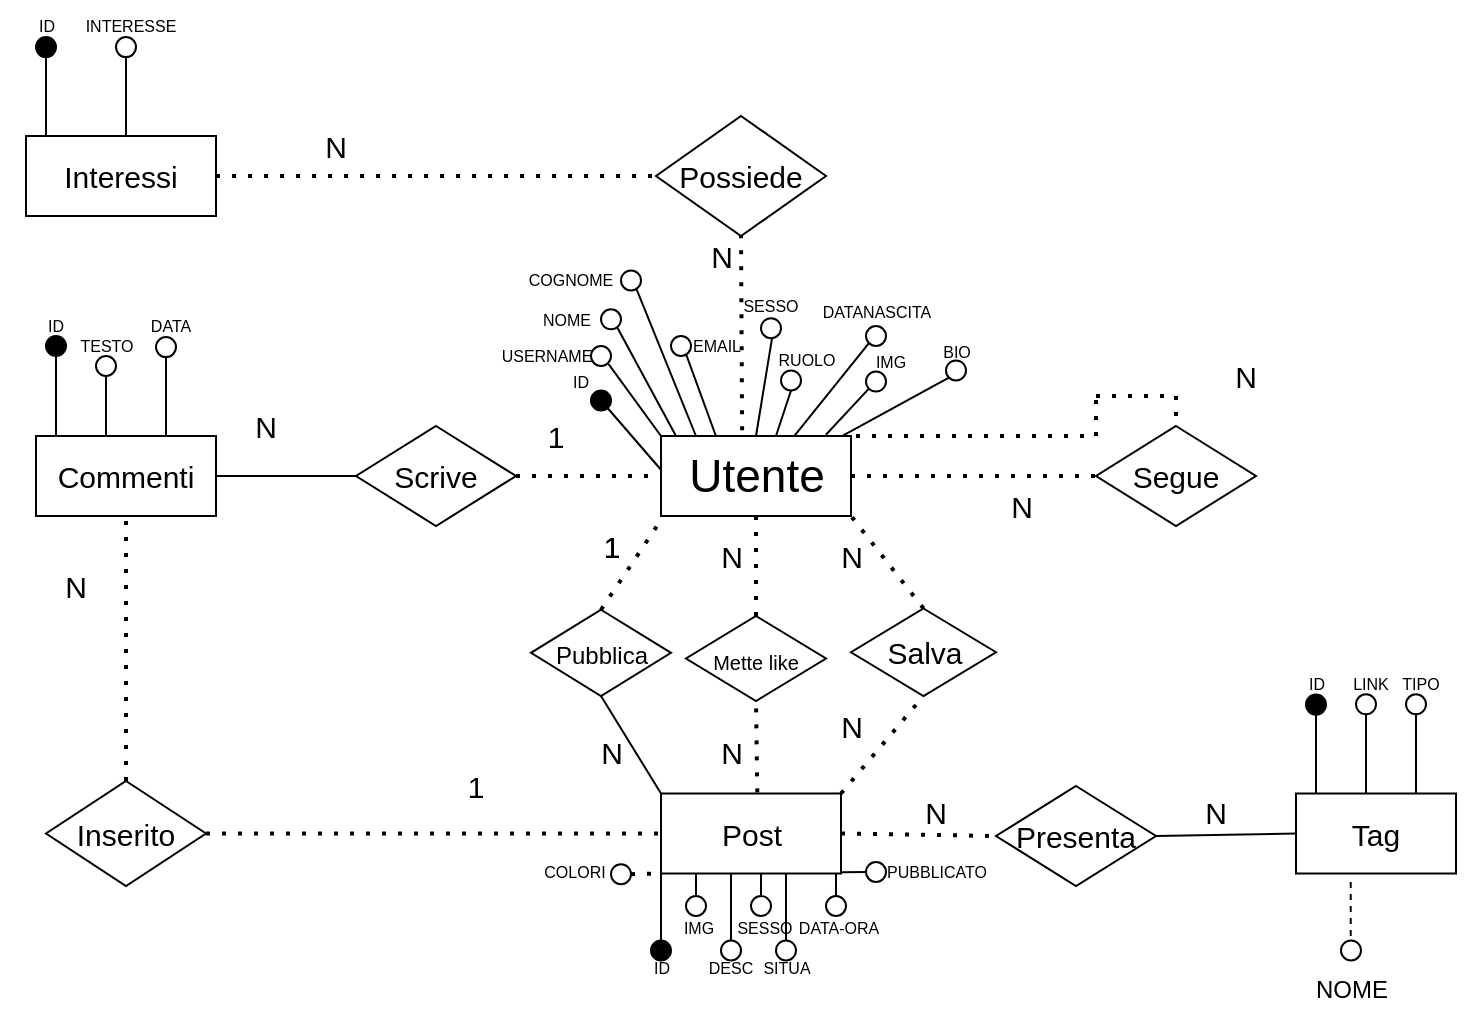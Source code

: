 <mxfile version="18.1.1" type="github">
  <diagram id="R2lEEEUBdFMjLlhIrx00" name="Page-1">
    <mxGraphModel dx="1185" dy="662" grid="1" gridSize="10" guides="1" tooltips="1" connect="1" arrows="1" fold="1" page="1" pageScale="1" pageWidth="850" pageHeight="1100" math="0" shadow="0" extFonts="Permanent Marker^https://fonts.googleapis.com/css?family=Permanent+Marker">
      <root>
        <mxCell id="0" />
        <mxCell id="1" parent="0" />
        <mxCell id="-ZdQK04RKXneTx7uQEHR-1" value="&lt;font style=&quot;font-size: 23px&quot;&gt;Utente&lt;/font&gt;" style="rounded=0;whiteSpace=wrap;html=1;" parent="1" vertex="1">
          <mxGeometry x="392.5" y="310" width="95" height="40" as="geometry" />
        </mxCell>
        <mxCell id="-ZdQK04RKXneTx7uQEHR-3" value="Post" style="rounded=0;whiteSpace=wrap;html=1;fontSize=15;" parent="1" vertex="1">
          <mxGeometry x="392.5" y="488.75" width="90" height="40" as="geometry" />
        </mxCell>
        <mxCell id="-ZdQK04RKXneTx7uQEHR-4" value="Tag" style="rounded=0;whiteSpace=wrap;html=1;fontSize=15;" parent="1" vertex="1">
          <mxGeometry x="710" y="488.75" width="80" height="40" as="geometry" />
        </mxCell>
        <mxCell id="-ZdQK04RKXneTx7uQEHR-5" value="Presenta" style="rhombus;whiteSpace=wrap;html=1;fontSize=15;" parent="1" vertex="1">
          <mxGeometry x="560" y="485" width="80" height="50" as="geometry" />
        </mxCell>
        <mxCell id="-ZdQK04RKXneTx7uQEHR-6" value="Segue" style="rhombus;whiteSpace=wrap;html=1;fontSize=15;" parent="1" vertex="1">
          <mxGeometry x="610" y="305" width="80" height="50" as="geometry" />
        </mxCell>
        <mxCell id="-ZdQK04RKXneTx7uQEHR-8" value="Inserito" style="rhombus;whiteSpace=wrap;html=1;fontSize=15;" parent="1" vertex="1">
          <mxGeometry x="85" y="482.5" width="80" height="52.5" as="geometry" />
        </mxCell>
        <mxCell id="-ZdQK04RKXneTx7uQEHR-9" value="Commenti" style="rounded=0;whiteSpace=wrap;html=1;fontSize=15;" parent="1" vertex="1">
          <mxGeometry x="80" y="310" width="90" height="40" as="geometry" />
        </mxCell>
        <mxCell id="-ZdQK04RKXneTx7uQEHR-10" value="Scrive" style="rhombus;whiteSpace=wrap;html=1;fontSize=15;" parent="1" vertex="1">
          <mxGeometry x="240" y="305" width="80" height="50" as="geometry" />
        </mxCell>
        <mxCell id="-ZdQK04RKXneTx7uQEHR-11" value="Interessi" style="rounded=0;whiteSpace=wrap;html=1;fontSize=15;" parent="1" vertex="1">
          <mxGeometry x="75" y="160" width="95" height="40" as="geometry" />
        </mxCell>
        <mxCell id="-ZdQK04RKXneTx7uQEHR-12" value="Possiede" style="rhombus;whiteSpace=wrap;html=1;fontSize=15;" parent="1" vertex="1">
          <mxGeometry x="390" y="150" width="85" height="60" as="geometry" />
        </mxCell>
        <mxCell id="-ZdQK04RKXneTx7uQEHR-14" value="" style="endArrow=none;dashed=1;html=1;dashPattern=1 3;strokeWidth=2;rounded=0;fontSize=15;entryX=0.5;entryY=1;entryDx=0;entryDy=0;exitX=0.427;exitY=-0.071;exitDx=0;exitDy=0;exitPerimeter=0;" parent="1" source="-ZdQK04RKXneTx7uQEHR-1" target="-ZdQK04RKXneTx7uQEHR-12" edge="1">
          <mxGeometry width="50" height="50" relative="1" as="geometry">
            <mxPoint x="410" y="280" as="sourcePoint" />
            <mxPoint x="460" y="230" as="targetPoint" />
          </mxGeometry>
        </mxCell>
        <mxCell id="-ZdQK04RKXneTx7uQEHR-15" value="" style="endArrow=none;dashed=1;html=1;dashPattern=1 3;strokeWidth=2;rounded=0;fontSize=15;entryX=0;entryY=0.5;entryDx=0;entryDy=0;exitX=1;exitY=0.5;exitDx=0;exitDy=0;" parent="1" source="-ZdQK04RKXneTx7uQEHR-11" target="-ZdQK04RKXneTx7uQEHR-12" edge="1">
          <mxGeometry width="50" height="50" relative="1" as="geometry">
            <mxPoint x="190" y="210" as="sourcePoint" />
            <mxPoint x="240" y="160" as="targetPoint" />
          </mxGeometry>
        </mxCell>
        <mxCell id="-ZdQK04RKXneTx7uQEHR-16" value="" style="endArrow=none;dashed=1;html=1;dashPattern=1 3;strokeWidth=2;rounded=0;fontSize=15;exitX=1;exitY=0.5;exitDx=0;exitDy=0;entryX=0;entryY=0.5;entryDx=0;entryDy=0;" parent="1" source="-ZdQK04RKXneTx7uQEHR-10" target="-ZdQK04RKXneTx7uQEHR-1" edge="1">
          <mxGeometry width="50" height="50" relative="1" as="geometry">
            <mxPoint x="340" y="360" as="sourcePoint" />
            <mxPoint x="390" y="310" as="targetPoint" />
          </mxGeometry>
        </mxCell>
        <mxCell id="-ZdQK04RKXneTx7uQEHR-17" value="" style="endArrow=none;dashed=1;html=1;dashPattern=1 3;strokeWidth=2;rounded=0;fontSize=15;entryX=0.5;entryY=1;entryDx=0;entryDy=0;exitX=0.5;exitY=0;exitDx=0;exitDy=0;" parent="1" source="-ZdQK04RKXneTx7uQEHR-8" target="-ZdQK04RKXneTx7uQEHR-9" edge="1">
          <mxGeometry width="50" height="50" relative="1" as="geometry">
            <mxPoint x="110" y="390" as="sourcePoint" />
            <mxPoint x="160" y="340" as="targetPoint" />
          </mxGeometry>
        </mxCell>
        <mxCell id="-ZdQK04RKXneTx7uQEHR-18" value="" style="endArrow=none;dashed=1;html=1;dashPattern=1 3;strokeWidth=2;rounded=0;fontSize=15;exitX=1;exitY=0.5;exitDx=0;exitDy=0;entryX=0;entryY=0.5;entryDx=0;entryDy=0;" parent="1" source="-ZdQK04RKXneTx7uQEHR-8" target="-ZdQK04RKXneTx7uQEHR-3" edge="1">
          <mxGeometry width="50" height="50" relative="1" as="geometry">
            <mxPoint x="190" y="540" as="sourcePoint" />
            <mxPoint x="240" y="490" as="targetPoint" />
          </mxGeometry>
        </mxCell>
        <mxCell id="-ZdQK04RKXneTx7uQEHR-19" value="" style="endArrow=none;dashed=1;html=1;dashPattern=1 3;strokeWidth=2;rounded=0;fontSize=15;exitX=1;exitY=0.5;exitDx=0;exitDy=0;entryX=0;entryY=0.5;entryDx=0;entryDy=0;" parent="1" source="-ZdQK04RKXneTx7uQEHR-3" target="-ZdQK04RKXneTx7uQEHR-5" edge="1">
          <mxGeometry width="50" height="50" relative="1" as="geometry">
            <mxPoint x="490" y="540" as="sourcePoint" />
            <mxPoint x="540" y="490" as="targetPoint" />
          </mxGeometry>
        </mxCell>
        <mxCell id="-ZdQK04RKXneTx7uQEHR-20" value="" style="endArrow=none;dashed=1;html=1;dashPattern=1 3;strokeWidth=2;rounded=0;fontSize=15;exitX=1;exitY=0.5;exitDx=0;exitDy=0;entryX=0;entryY=0.5;entryDx=0;entryDy=0;" parent="1" source="-ZdQK04RKXneTx7uQEHR-1" target="-ZdQK04RKXneTx7uQEHR-6" edge="1">
          <mxGeometry width="50" height="50" relative="1" as="geometry">
            <mxPoint x="480" y="370" as="sourcePoint" />
            <mxPoint x="530" y="320" as="targetPoint" />
          </mxGeometry>
        </mxCell>
        <mxCell id="-ZdQK04RKXneTx7uQEHR-21" value="" style="endArrow=none;dashed=1;html=1;dashPattern=1 3;strokeWidth=2;rounded=0;fontSize=15;entryX=0.5;entryY=0;entryDx=0;entryDy=0;" parent="1" target="-ZdQK04RKXneTx7uQEHR-6" edge="1">
          <mxGeometry width="50" height="50" relative="1" as="geometry">
            <mxPoint x="650" y="290" as="sourcePoint" />
            <mxPoint x="610" y="270" as="targetPoint" />
          </mxGeometry>
        </mxCell>
        <mxCell id="-ZdQK04RKXneTx7uQEHR-24" value="" style="endArrow=none;html=1;rounded=0;fontSize=15;exitX=1;exitY=0.5;exitDx=0;exitDy=0;entryX=0;entryY=0.5;entryDx=0;entryDy=0;" parent="1" source="-ZdQK04RKXneTx7uQEHR-5" target="-ZdQK04RKXneTx7uQEHR-4" edge="1">
          <mxGeometry width="50" height="50" relative="1" as="geometry">
            <mxPoint x="660" y="540" as="sourcePoint" />
            <mxPoint x="710" y="490" as="targetPoint" />
          </mxGeometry>
        </mxCell>
        <mxCell id="-ZdQK04RKXneTx7uQEHR-25" value="" style="endArrow=none;html=1;rounded=0;fontSize=15;exitX=1;exitY=0.5;exitDx=0;exitDy=0;entryX=0;entryY=0.5;entryDx=0;entryDy=0;" parent="1" source="-ZdQK04RKXneTx7uQEHR-9" target="-ZdQK04RKXneTx7uQEHR-10" edge="1">
          <mxGeometry width="50" height="50" relative="1" as="geometry">
            <mxPoint x="180" y="350" as="sourcePoint" />
            <mxPoint x="230" y="300" as="targetPoint" />
          </mxGeometry>
        </mxCell>
        <mxCell id="-ZdQK04RKXneTx7uQEHR-26" value="" style="endArrow=none;html=1;rounded=0;fontSize=15;entryX=0.5;entryY=1;entryDx=0;entryDy=0;exitX=0;exitY=0;exitDx=0;exitDy=0;" parent="1" source="-ZdQK04RKXneTx7uQEHR-3" target="-ZdQK04RKXneTx7uQEHR-60" edge="1">
          <mxGeometry width="50" height="50" relative="1" as="geometry">
            <mxPoint x="400" y="485" as="sourcePoint" />
            <mxPoint x="363.75" y="435" as="targetPoint" />
          </mxGeometry>
        </mxCell>
        <mxCell id="-ZdQK04RKXneTx7uQEHR-27" value="" style="endArrow=none;dashed=1;html=1;dashPattern=1 3;strokeWidth=2;rounded=0;fontSize=15;entryX=0.933;entryY=0.019;entryDx=0;entryDy=0;exitX=0.5;exitY=0;exitDx=0;exitDy=0;entryPerimeter=0;" parent="1" source="-ZdQK04RKXneTx7uQEHR-60" target="-ZdQK04RKXneTx7uQEHR-43" edge="1">
          <mxGeometry width="50" height="50" relative="1" as="geometry">
            <mxPoint x="363.75" y="400" as="sourcePoint" />
            <mxPoint x="400" y="345" as="targetPoint" />
          </mxGeometry>
        </mxCell>
        <mxCell id="-ZdQK04RKXneTx7uQEHR-29" value="N" style="text;html=1;strokeColor=none;fillColor=none;align=center;verticalAlign=middle;whiteSpace=wrap;rounded=0;fontSize=15;" parent="1" vertex="1">
          <mxGeometry x="640" y="482.5" width="60" height="30" as="geometry" />
        </mxCell>
        <mxCell id="-ZdQK04RKXneTx7uQEHR-30" value="N" style="text;html=1;strokeColor=none;fillColor=none;align=center;verticalAlign=middle;whiteSpace=wrap;rounded=0;fontSize=15;" parent="1" vertex="1">
          <mxGeometry x="500" y="482.5" width="60" height="30" as="geometry" />
        </mxCell>
        <mxCell id="-ZdQK04RKXneTx7uQEHR-31" value="N" style="text;html=1;strokeColor=none;fillColor=none;align=center;verticalAlign=middle;whiteSpace=wrap;rounded=0;fontSize=15;" parent="1" vertex="1">
          <mxGeometry x="70" y="370" width="60" height="30" as="geometry" />
        </mxCell>
        <mxCell id="-ZdQK04RKXneTx7uQEHR-32" value="N" style="text;html=1;strokeColor=none;fillColor=none;align=center;verticalAlign=middle;whiteSpace=wrap;rounded=0;fontSize=15;" parent="1" vertex="1">
          <mxGeometry x="165" y="290" width="60" height="30" as="geometry" />
        </mxCell>
        <mxCell id="-ZdQK04RKXneTx7uQEHR-33" value="N" style="text;html=1;strokeColor=none;fillColor=none;align=center;verticalAlign=middle;whiteSpace=wrap;rounded=0;fontSize=15;" parent="1" vertex="1">
          <mxGeometry x="670" y="270" width="30" height="20" as="geometry" />
        </mxCell>
        <mxCell id="-ZdQK04RKXneTx7uQEHR-34" value="N" style="text;html=1;strokeColor=none;fillColor=none;align=center;verticalAlign=middle;whiteSpace=wrap;rounded=0;fontSize=15;" parent="1" vertex="1">
          <mxGeometry x="542.5" y="330" width="60" height="30" as="geometry" />
        </mxCell>
        <mxCell id="-ZdQK04RKXneTx7uQEHR-35" value="N" style="text;html=1;strokeColor=none;fillColor=none;align=center;verticalAlign=middle;whiteSpace=wrap;rounded=0;fontSize=15;" parent="1" vertex="1">
          <mxGeometry x="200" y="150" width="60" height="30" as="geometry" />
        </mxCell>
        <mxCell id="mq_uLxNyH3rLChRBQ6Im-99" value="" style="edgeStyle=orthogonalEdgeStyle;rounded=0;orthogonalLoop=1;jettySize=auto;html=1;fontSize=8;strokeColor=#FFFFFF;" parent="1" source="-ZdQK04RKXneTx7uQEHR-36" target="mq_uLxNyH3rLChRBQ6Im-96" edge="1">
          <mxGeometry relative="1" as="geometry" />
        </mxCell>
        <mxCell id="-ZdQK04RKXneTx7uQEHR-36" value="N" style="text;html=1;strokeColor=none;fillColor=none;align=center;verticalAlign=middle;whiteSpace=wrap;rounded=0;fontSize=15;" parent="1" vertex="1">
          <mxGeometry x="407.5" y="210" width="30" height="20" as="geometry" />
        </mxCell>
        <mxCell id="-ZdQK04RKXneTx7uQEHR-37" value="1" style="text;html=1;strokeColor=none;fillColor=none;align=center;verticalAlign=middle;whiteSpace=wrap;rounded=0;fontSize=15;" parent="1" vertex="1">
          <mxGeometry x="330" y="300" width="20" height="20" as="geometry" />
        </mxCell>
        <mxCell id="-ZdQK04RKXneTx7uQEHR-38" value="1" style="text;html=1;strokeColor=none;fillColor=none;align=center;verticalAlign=middle;whiteSpace=wrap;rounded=0;fontSize=15;" parent="1" vertex="1">
          <mxGeometry x="270" y="470" width="60" height="30" as="geometry" />
        </mxCell>
        <mxCell id="-ZdQK04RKXneTx7uQEHR-39" value="1" style="text;html=1;strokeColor=none;fillColor=none;align=center;verticalAlign=middle;whiteSpace=wrap;rounded=0;fontSize=15;" parent="1" vertex="1">
          <mxGeometry x="337.5" y="350" width="60" height="30" as="geometry" />
        </mxCell>
        <mxCell id="-ZdQK04RKXneTx7uQEHR-40" value="N" style="text;html=1;strokeColor=none;fillColor=none;align=center;verticalAlign=middle;whiteSpace=wrap;rounded=0;fontSize=15;" parent="1" vertex="1">
          <mxGeometry x="337.5" y="452.5" width="60" height="30" as="geometry" />
        </mxCell>
        <mxCell id="-ZdQK04RKXneTx7uQEHR-43" value="1" style="text;html=1;strokeColor=none;fillColor=none;align=center;verticalAlign=middle;whiteSpace=wrap;rounded=0;fontSize=15;" parent="1" vertex="1">
          <mxGeometry x="337.5" y="350" width="60" height="30" as="geometry" />
        </mxCell>
        <mxCell id="-ZdQK04RKXneTx7uQEHR-46" value="" style="endArrow=none;dashed=1;html=1;dashPattern=1 3;strokeWidth=2;rounded=0;fontSize=9;exitX=0.5;exitY=0;exitDx=0;exitDy=0;" parent="1" source="-ZdQK04RKXneTx7uQEHR-57" edge="1">
          <mxGeometry width="50" height="50" relative="1" as="geometry">
            <mxPoint x="438.125" y="400" as="sourcePoint" />
            <mxPoint x="440" y="350" as="targetPoint" />
          </mxGeometry>
        </mxCell>
        <mxCell id="-ZdQK04RKXneTx7uQEHR-49" value="" style="endArrow=none;dashed=1;html=1;dashPattern=1 3;strokeWidth=2;rounded=0;fontSize=9;entryX=1;entryY=1;entryDx=0;entryDy=0;exitX=0.5;exitY=0;exitDx=0;exitDy=0;" parent="1" source="-ZdQK04RKXneTx7uQEHR-58" target="-ZdQK04RKXneTx7uQEHR-1" edge="1">
          <mxGeometry width="50" height="50" relative="1" as="geometry">
            <mxPoint x="521.25" y="400" as="sourcePoint" />
            <mxPoint x="540" y="350" as="targetPoint" />
          </mxGeometry>
        </mxCell>
        <mxCell id="-ZdQK04RKXneTx7uQEHR-51" value="" style="endArrow=none;dashed=1;html=1;dashPattern=1 3;strokeWidth=2;rounded=0;fontSize=9;entryX=0.5;entryY=1;entryDx=0;entryDy=0;exitX=0.535;exitY=-0.014;exitDx=0;exitDy=0;exitPerimeter=0;" parent="1" source="-ZdQK04RKXneTx7uQEHR-3" target="-ZdQK04RKXneTx7uQEHR-57" edge="1">
          <mxGeometry width="50" height="50" relative="1" as="geometry">
            <mxPoint x="410" y="490" as="sourcePoint" />
            <mxPoint x="438.125" y="435" as="targetPoint" />
          </mxGeometry>
        </mxCell>
        <mxCell id="-ZdQK04RKXneTx7uQEHR-52" value="" style="endArrow=none;dashed=1;html=1;dashPattern=1 3;strokeWidth=2;rounded=0;fontSize=9;entryX=0.5;entryY=1;entryDx=0;entryDy=0;exitX=1;exitY=0;exitDx=0;exitDy=0;" parent="1" source="-ZdQK04RKXneTx7uQEHR-3" target="-ZdQK04RKXneTx7uQEHR-58" edge="1">
          <mxGeometry width="50" height="50" relative="1" as="geometry">
            <mxPoint x="490" y="490" as="sourcePoint" />
            <mxPoint x="521.25" y="435" as="targetPoint" />
          </mxGeometry>
        </mxCell>
        <mxCell id="-ZdQK04RKXneTx7uQEHR-53" value="N" style="text;html=1;strokeColor=none;fillColor=none;align=center;verticalAlign=middle;whiteSpace=wrap;rounded=0;fontSize=15;" parent="1" vertex="1">
          <mxGeometry x="397.5" y="452.5" width="60" height="30" as="geometry" />
        </mxCell>
        <mxCell id="-ZdQK04RKXneTx7uQEHR-54" value="N" style="text;html=1;strokeColor=none;fillColor=none;align=center;verticalAlign=middle;whiteSpace=wrap;rounded=0;fontSize=15;" parent="1" vertex="1">
          <mxGeometry x="457.5" y="440" width="60" height="30" as="geometry" />
        </mxCell>
        <mxCell id="-ZdQK04RKXneTx7uQEHR-55" value="N" style="text;html=1;strokeColor=none;fillColor=none;align=center;verticalAlign=middle;whiteSpace=wrap;rounded=0;fontSize=15;" parent="1" vertex="1">
          <mxGeometry x="397.5" y="355" width="60" height="30" as="geometry" />
        </mxCell>
        <mxCell id="-ZdQK04RKXneTx7uQEHR-56" value="N" style="text;html=1;strokeColor=none;fillColor=none;align=center;verticalAlign=middle;whiteSpace=wrap;rounded=0;fontSize=15;" parent="1" vertex="1">
          <mxGeometry x="457.5" y="355" width="60" height="30" as="geometry" />
        </mxCell>
        <mxCell id="-ZdQK04RKXneTx7uQEHR-57" value="&lt;font style=&quot;font-size: 10px&quot;&gt;Mette like&lt;/font&gt;" style="rhombus;whiteSpace=wrap;html=1;fontSize=15;" parent="1" vertex="1">
          <mxGeometry x="405" y="400" width="70" height="42.5" as="geometry" />
        </mxCell>
        <mxCell id="-ZdQK04RKXneTx7uQEHR-58" value="Salva" style="rhombus;whiteSpace=wrap;html=1;fontSize=15;" parent="1" vertex="1">
          <mxGeometry x="487.5" y="396.25" width="72.5" height="43.75" as="geometry" />
        </mxCell>
        <mxCell id="-ZdQK04RKXneTx7uQEHR-60" value="&lt;font style=&quot;font-size: 12px&quot;&gt;Pubblica&lt;/font&gt;" style="rhombus;whiteSpace=wrap;html=1;fontSize=15;" parent="1" vertex="1">
          <mxGeometry x="327.5" y="396.87" width="70" height="43.13" as="geometry" />
        </mxCell>
        <mxCell id="mq_uLxNyH3rLChRBQ6Im-3" value="" style="endArrow=none;html=1;rounded=0;exitX=0.111;exitY=-0.014;exitDx=0;exitDy=0;exitPerimeter=0;entryX=0.5;entryY=1;entryDx=0;entryDy=0;" parent="1" source="-ZdQK04RKXneTx7uQEHR-9" target="mq_uLxNyH3rLChRBQ6Im-5" edge="1">
          <mxGeometry width="50" height="50" relative="1" as="geometry">
            <mxPoint x="80" y="320" as="sourcePoint" />
            <mxPoint x="92" y="270" as="targetPoint" />
          </mxGeometry>
        </mxCell>
        <mxCell id="mq_uLxNyH3rLChRBQ6Im-5" value="" style="ellipse;whiteSpace=wrap;html=1;aspect=fixed;fillColor=#000000;" parent="1" vertex="1">
          <mxGeometry x="85" y="260" width="10" height="10" as="geometry" />
        </mxCell>
        <mxCell id="mq_uLxNyH3rLChRBQ6Im-6" value="ID" style="text;html=1;strokeColor=none;fillColor=none;align=center;verticalAlign=middle;whiteSpace=wrap;rounded=0;fontSize=8;" parent="1" vertex="1">
          <mxGeometry x="75" y="245" width="30" height="20" as="geometry" />
        </mxCell>
        <mxCell id="mq_uLxNyH3rLChRBQ6Im-9" value="" style="endArrow=none;html=1;rounded=0;exitX=0.111;exitY=-0.014;exitDx=0;exitDy=0;exitPerimeter=0;" parent="1" edge="1">
          <mxGeometry width="50" height="50" relative="1" as="geometry">
            <mxPoint x="114.99" y="310.0" as="sourcePoint" />
            <mxPoint x="115" y="280" as="targetPoint" />
          </mxGeometry>
        </mxCell>
        <mxCell id="mq_uLxNyH3rLChRBQ6Im-11" value="TESTO" style="text;html=1;strokeColor=none;fillColor=none;align=center;verticalAlign=middle;whiteSpace=wrap;rounded=0;fontSize=8;" parent="1" vertex="1">
          <mxGeometry x="92.5" y="252.78" width="45" height="24.44" as="geometry" />
        </mxCell>
        <mxCell id="mq_uLxNyH3rLChRBQ6Im-12" value="" style="endArrow=none;html=1;rounded=0;exitX=0.111;exitY=-0.014;exitDx=0;exitDy=0;exitPerimeter=0;entryX=0.5;entryY=1;entryDx=0;entryDy=0;" parent="1" target="mq_uLxNyH3rLChRBQ6Im-13" edge="1">
          <mxGeometry width="50" height="50" relative="1" as="geometry">
            <mxPoint x="144.99" y="310.0" as="sourcePoint" />
            <mxPoint x="147" y="270.56" as="targetPoint" />
          </mxGeometry>
        </mxCell>
        <mxCell id="mq_uLxNyH3rLChRBQ6Im-13" value="" style="ellipse;whiteSpace=wrap;html=1;aspect=fixed;fillColor=#FFFFFF;" parent="1" vertex="1">
          <mxGeometry x="140" y="260.56" width="10" height="10" as="geometry" />
        </mxCell>
        <mxCell id="mq_uLxNyH3rLChRBQ6Im-14" value="DATA" style="text;html=1;strokeColor=none;fillColor=none;align=center;verticalAlign=middle;whiteSpace=wrap;rounded=0;fontSize=8;" parent="1" vertex="1">
          <mxGeometry x="125" y="242.78" width="45" height="24.44" as="geometry" />
        </mxCell>
        <mxCell id="mq_uLxNyH3rLChRBQ6Im-16" value="" style="ellipse;whiteSpace=wrap;html=1;aspect=fixed;fillColor=#FFFFFF;" parent="1" vertex="1">
          <mxGeometry x="110" y="270" width="10" height="10" as="geometry" />
        </mxCell>
        <mxCell id="mq_uLxNyH3rLChRBQ6Im-20" value="" style="endArrow=none;html=1;rounded=0;exitX=0.111;exitY=-0.014;exitDx=0;exitDy=0;exitPerimeter=0;entryX=0.5;entryY=1;entryDx=0;entryDy=0;" parent="1" target="mq_uLxNyH3rLChRBQ6Im-21" edge="1">
          <mxGeometry width="50" height="50" relative="1" as="geometry">
            <mxPoint x="84.99" y="160.0" as="sourcePoint" />
            <mxPoint x="87" y="120.56" as="targetPoint" />
          </mxGeometry>
        </mxCell>
        <mxCell id="mq_uLxNyH3rLChRBQ6Im-21" value="" style="ellipse;whiteSpace=wrap;html=1;aspect=fixed;fillColor=#000000;" parent="1" vertex="1">
          <mxGeometry x="80" y="110.56" width="10" height="10" as="geometry" />
        </mxCell>
        <mxCell id="mq_uLxNyH3rLChRBQ6Im-22" value="ID" style="text;html=1;strokeColor=none;fillColor=none;align=center;verticalAlign=middle;whiteSpace=wrap;rounded=0;fontSize=8;" parent="1" vertex="1">
          <mxGeometry x="62.5" y="92.78" width="45" height="24.44" as="geometry" />
        </mxCell>
        <mxCell id="mq_uLxNyH3rLChRBQ6Im-23" value="" style="endArrow=none;html=1;rounded=0;exitX=0.111;exitY=-0.014;exitDx=0;exitDy=0;exitPerimeter=0;entryX=0.5;entryY=1;entryDx=0;entryDy=0;" parent="1" target="mq_uLxNyH3rLChRBQ6Im-24" edge="1">
          <mxGeometry width="50" height="50" relative="1" as="geometry">
            <mxPoint x="124.99" y="160.0" as="sourcePoint" />
            <mxPoint x="127" y="120.56" as="targetPoint" />
          </mxGeometry>
        </mxCell>
        <mxCell id="mq_uLxNyH3rLChRBQ6Im-24" value="" style="ellipse;whiteSpace=wrap;html=1;aspect=fixed;fillColor=#FFFFFF;" parent="1" vertex="1">
          <mxGeometry x="120" y="110.56" width="10" height="10" as="geometry" />
        </mxCell>
        <mxCell id="mq_uLxNyH3rLChRBQ6Im-25" value="INTERESSE" style="text;html=1;strokeColor=none;fillColor=none;align=center;verticalAlign=middle;whiteSpace=wrap;rounded=0;fontSize=8;" parent="1" vertex="1">
          <mxGeometry x="105" y="92.78" width="45" height="24.44" as="geometry" />
        </mxCell>
        <mxCell id="mq_uLxNyH3rLChRBQ6Im-29" value="" style="endArrow=none;html=1;rounded=0;exitX=0.111;exitY=-0.014;exitDx=0;exitDy=0;exitPerimeter=0;entryX=0.5;entryY=1;entryDx=0;entryDy=0;" parent="1" target="mq_uLxNyH3rLChRBQ6Im-30" edge="1">
          <mxGeometry width="50" height="50" relative="1" as="geometry">
            <mxPoint x="719.99" y="488.75" as="sourcePoint" />
            <mxPoint x="722" y="449.31" as="targetPoint" />
          </mxGeometry>
        </mxCell>
        <mxCell id="mq_uLxNyH3rLChRBQ6Im-30" value="" style="ellipse;whiteSpace=wrap;html=1;aspect=fixed;fillColor=#000000;" parent="1" vertex="1">
          <mxGeometry x="715" y="439.31" width="10" height="10" as="geometry" />
        </mxCell>
        <mxCell id="mq_uLxNyH3rLChRBQ6Im-31" value="ID" style="text;html=1;strokeColor=none;fillColor=none;align=center;verticalAlign=middle;whiteSpace=wrap;rounded=0;fontSize=8;" parent="1" vertex="1">
          <mxGeometry x="697.5" y="421.53" width="45" height="24.44" as="geometry" />
        </mxCell>
        <mxCell id="mq_uLxNyH3rLChRBQ6Im-32" value="" style="endArrow=none;html=1;rounded=0;exitX=0.111;exitY=-0.014;exitDx=0;exitDy=0;exitPerimeter=0;entryX=0.5;entryY=1;entryDx=0;entryDy=0;" parent="1" target="mq_uLxNyH3rLChRBQ6Im-33" edge="1">
          <mxGeometry width="50" height="50" relative="1" as="geometry">
            <mxPoint x="744.99" y="488.61" as="sourcePoint" />
            <mxPoint x="747" y="449.17" as="targetPoint" />
          </mxGeometry>
        </mxCell>
        <mxCell id="mq_uLxNyH3rLChRBQ6Im-33" value="" style="ellipse;whiteSpace=wrap;html=1;aspect=fixed;fillColor=#FFFFFF;" parent="1" vertex="1">
          <mxGeometry x="740" y="439.17" width="10" height="10" as="geometry" />
        </mxCell>
        <mxCell id="mq_uLxNyH3rLChRBQ6Im-34" value="LINK" style="text;html=1;strokeColor=none;fillColor=none;align=center;verticalAlign=middle;whiteSpace=wrap;rounded=0;fontSize=8;" parent="1" vertex="1">
          <mxGeometry x="725" y="421.39" width="45" height="24.44" as="geometry" />
        </mxCell>
        <mxCell id="mq_uLxNyH3rLChRBQ6Im-35" value="" style="endArrow=none;html=1;rounded=0;exitX=0.111;exitY=-0.014;exitDx=0;exitDy=0;exitPerimeter=0;entryX=0.5;entryY=1;entryDx=0;entryDy=0;" parent="1" target="mq_uLxNyH3rLChRBQ6Im-36" edge="1">
          <mxGeometry width="50" height="50" relative="1" as="geometry">
            <mxPoint x="769.99" y="488.61" as="sourcePoint" />
            <mxPoint x="772" y="449.17" as="targetPoint" />
          </mxGeometry>
        </mxCell>
        <mxCell id="mq_uLxNyH3rLChRBQ6Im-36" value="" style="ellipse;whiteSpace=wrap;html=1;aspect=fixed;fillColor=#FFFFFF;" parent="1" vertex="1">
          <mxGeometry x="765" y="439.17" width="10" height="10" as="geometry" />
        </mxCell>
        <mxCell id="mq_uLxNyH3rLChRBQ6Im-37" value="TIPO" style="text;html=1;strokeColor=none;fillColor=none;align=center;verticalAlign=middle;whiteSpace=wrap;rounded=0;fontSize=8;" parent="1" vertex="1">
          <mxGeometry x="750" y="421.39" width="45" height="24.44" as="geometry" />
        </mxCell>
        <mxCell id="mq_uLxNyH3rLChRBQ6Im-38" value="" style="endArrow=none;html=1;rounded=0;exitX=0.111;exitY=-0.014;exitDx=0;exitDy=0;exitPerimeter=0;entryX=0.5;entryY=1;entryDx=0;entryDy=0;" parent="1" edge="1">
          <mxGeometry width="50" height="50" relative="1" as="geometry">
            <mxPoint x="392.49" y="568.19" as="sourcePoint" />
            <mxPoint x="392.5" y="528.75" as="targetPoint" />
          </mxGeometry>
        </mxCell>
        <mxCell id="mq_uLxNyH3rLChRBQ6Im-40" value="ID" style="text;html=1;strokeColor=none;fillColor=none;align=center;verticalAlign=middle;whiteSpace=wrap;rounded=0;fontSize=8;" parent="1" vertex="1">
          <mxGeometry x="367.5" y="572.22" width="50" height="7.78" as="geometry" />
        </mxCell>
        <mxCell id="mq_uLxNyH3rLChRBQ6Im-41" value="" style="ellipse;whiteSpace=wrap;html=1;aspect=fixed;fillColor=#000000;" parent="1" vertex="1">
          <mxGeometry x="387.5" y="562.22" width="10" height="10" as="geometry" />
        </mxCell>
        <mxCell id="mq_uLxNyH3rLChRBQ6Im-48" value="" style="endArrow=none;html=1;rounded=0;entryX=0.5;entryY=1;entryDx=0;entryDy=0;" parent="1" edge="1">
          <mxGeometry width="50" height="50" relative="1" as="geometry">
            <mxPoint x="410" y="540" as="sourcePoint" />
            <mxPoint x="410" y="528.75" as="targetPoint" />
          </mxGeometry>
        </mxCell>
        <mxCell id="mq_uLxNyH3rLChRBQ6Im-49" value="IMG" style="text;html=1;strokeColor=none;fillColor=none;align=center;verticalAlign=middle;whiteSpace=wrap;rounded=0;fontSize=8;" parent="1" vertex="1">
          <mxGeometry x="390" y="550" width="42.5" height="12.22" as="geometry" />
        </mxCell>
        <mxCell id="mq_uLxNyH3rLChRBQ6Im-50" value="" style="ellipse;whiteSpace=wrap;html=1;aspect=fixed;fillColor=#FFFFFF;" parent="1" vertex="1">
          <mxGeometry x="405" y="540" width="10" height="10" as="geometry" />
        </mxCell>
        <mxCell id="mq_uLxNyH3rLChRBQ6Im-51" value="" style="endArrow=none;html=1;rounded=0;exitX=0.111;exitY=-0.014;exitDx=0;exitDy=0;exitPerimeter=0;entryX=0.5;entryY=1;entryDx=0;entryDy=0;" parent="1" edge="1">
          <mxGeometry width="50" height="50" relative="1" as="geometry">
            <mxPoint x="427.49" y="568.19" as="sourcePoint" />
            <mxPoint x="427.5" y="528.75" as="targetPoint" />
          </mxGeometry>
        </mxCell>
        <mxCell id="mq_uLxNyH3rLChRBQ6Im-52" value="DESC" style="text;html=1;strokeColor=none;fillColor=none;align=center;verticalAlign=middle;whiteSpace=wrap;rounded=0;fontSize=8;" parent="1" vertex="1">
          <mxGeometry x="405" y="563.89" width="45" height="24.44" as="geometry" />
        </mxCell>
        <mxCell id="mq_uLxNyH3rLChRBQ6Im-53" value="" style="ellipse;whiteSpace=wrap;html=1;aspect=fixed;fillColor=#FFFFFF;" parent="1" vertex="1">
          <mxGeometry x="422.5" y="562.22" width="10" height="10" as="geometry" />
        </mxCell>
        <mxCell id="mq_uLxNyH3rLChRBQ6Im-62" value="" style="endArrow=none;html=1;rounded=0;entryX=0.5;entryY=1;entryDx=0;entryDy=0;" parent="1" edge="1">
          <mxGeometry width="50" height="50" relative="1" as="geometry">
            <mxPoint x="442.5" y="540" as="sourcePoint" />
            <mxPoint x="442.5" y="528.75" as="targetPoint" />
          </mxGeometry>
        </mxCell>
        <mxCell id="mq_uLxNyH3rLChRBQ6Im-63" value="SESSO" style="text;html=1;strokeColor=none;fillColor=none;align=center;verticalAlign=middle;whiteSpace=wrap;rounded=0;fontSize=8;" parent="1" vertex="1">
          <mxGeometry x="422.5" y="550" width="42.5" height="12.22" as="geometry" />
        </mxCell>
        <mxCell id="mq_uLxNyH3rLChRBQ6Im-64" value="" style="ellipse;whiteSpace=wrap;html=1;aspect=fixed;fillColor=#FFFFFF;" parent="1" vertex="1">
          <mxGeometry x="437.5" y="540" width="10" height="10" as="geometry" />
        </mxCell>
        <mxCell id="mq_uLxNyH3rLChRBQ6Im-65" value="" style="endArrow=none;html=1;rounded=0;exitX=0.111;exitY=-0.014;exitDx=0;exitDy=0;exitPerimeter=0;entryX=0.5;entryY=1;entryDx=0;entryDy=0;" parent="1" edge="1">
          <mxGeometry width="50" height="50" relative="1" as="geometry">
            <mxPoint x="454.99" y="568.19" as="sourcePoint" />
            <mxPoint x="455" y="528.75" as="targetPoint" />
          </mxGeometry>
        </mxCell>
        <mxCell id="mq_uLxNyH3rLChRBQ6Im-66" value="SITUA" style="text;html=1;strokeColor=none;fillColor=none;align=center;verticalAlign=middle;whiteSpace=wrap;rounded=0;fontSize=8;" parent="1" vertex="1">
          <mxGeometry x="432.5" y="563.89" width="45" height="24.44" as="geometry" />
        </mxCell>
        <mxCell id="mq_uLxNyH3rLChRBQ6Im-67" value="" style="ellipse;whiteSpace=wrap;html=1;aspect=fixed;fillColor=#FFFFFF;" parent="1" vertex="1">
          <mxGeometry x="450" y="562.22" width="10" height="10" as="geometry" />
        </mxCell>
        <mxCell id="mq_uLxNyH3rLChRBQ6Im-70" value="" style="endArrow=none;html=1;rounded=0;entryX=0.5;entryY=1;entryDx=0;entryDy=0;" parent="1" edge="1">
          <mxGeometry width="50" height="50" relative="1" as="geometry">
            <mxPoint x="480" y="540.0" as="sourcePoint" />
            <mxPoint x="480" y="528.75" as="targetPoint" />
          </mxGeometry>
        </mxCell>
        <mxCell id="mq_uLxNyH3rLChRBQ6Im-71" value="DATA-ORA" style="text;html=1;strokeColor=none;fillColor=none;align=center;verticalAlign=middle;whiteSpace=wrap;rounded=0;fontSize=8;" parent="1" vertex="1">
          <mxGeometry x="460" y="550" width="42.5" height="12.22" as="geometry" />
        </mxCell>
        <mxCell id="mq_uLxNyH3rLChRBQ6Im-72" value="" style="ellipse;whiteSpace=wrap;html=1;aspect=fixed;fillColor=#FFFFFF;" parent="1" vertex="1">
          <mxGeometry x="475" y="540" width="10" height="10" as="geometry" />
        </mxCell>
        <mxCell id="mq_uLxNyH3rLChRBQ6Im-76" value="COLORI" style="text;html=1;strokeColor=none;fillColor=none;align=center;verticalAlign=middle;whiteSpace=wrap;rounded=0;fontSize=8;" parent="1" vertex="1">
          <mxGeometry x="327.5" y="521.89" width="42.5" height="12.22" as="geometry" />
        </mxCell>
        <mxCell id="mq_uLxNyH3rLChRBQ6Im-77" value="" style="ellipse;whiteSpace=wrap;html=1;aspect=fixed;fillColor=#FFFFFF;" parent="1" vertex="1">
          <mxGeometry x="367.5" y="524.11" width="10" height="10" as="geometry" />
        </mxCell>
        <mxCell id="mq_uLxNyH3rLChRBQ6Im-82" value="PUBBLICATO" style="text;html=1;strokeColor=none;fillColor=none;align=center;verticalAlign=middle;whiteSpace=wrap;rounded=0;fontSize=8;" parent="1" vertex="1">
          <mxGeometry x="508.75" y="521.89" width="42.5" height="12.22" as="geometry" />
        </mxCell>
        <mxCell id="mq_uLxNyH3rLChRBQ6Im-83" value="" style="ellipse;whiteSpace=wrap;html=1;aspect=fixed;fillColor=#FFFFFF;" parent="1" vertex="1">
          <mxGeometry x="495" y="523" width="10" height="10" as="geometry" />
        </mxCell>
        <mxCell id="mq_uLxNyH3rLChRBQ6Im-85" value="" style="endArrow=none;html=1;rounded=0;entryX=0;entryY=0.5;entryDx=0;entryDy=0;startArrow=none;" parent="1" target="mq_uLxNyH3rLChRBQ6Im-83" edge="1">
          <mxGeometry width="50" height="50" relative="1" as="geometry">
            <mxPoint x="482.5" y="528.152" as="sourcePoint" />
            <mxPoint x="497.5" y="527.85" as="targetPoint" />
          </mxGeometry>
        </mxCell>
        <mxCell id="mq_uLxNyH3rLChRBQ6Im-91" value="" style="endArrow=none;html=1;rounded=0;entryX=0.001;entryY=0.425;entryDx=0;entryDy=0;entryPerimeter=0;startArrow=none;" parent="1" source="mq_uLxNyH3rLChRBQ6Im-93" target="-ZdQK04RKXneTx7uQEHR-1" edge="1">
          <mxGeometry width="50" height="50" relative="1" as="geometry">
            <mxPoint x="360" y="290" as="sourcePoint" />
            <mxPoint x="382.5" y="245.0" as="targetPoint" />
          </mxGeometry>
        </mxCell>
        <mxCell id="mq_uLxNyH3rLChRBQ6Im-92" value="ID" style="text;html=1;strokeColor=none;fillColor=none;align=center;verticalAlign=middle;whiteSpace=wrap;rounded=0;fontSize=8;" parent="1" vertex="1">
          <mxGeometry x="330" y="270.56" width="45" height="24.44" as="geometry" />
        </mxCell>
        <mxCell id="mq_uLxNyH3rLChRBQ6Im-93" value="" style="ellipse;whiteSpace=wrap;html=1;aspect=fixed;fillColor=#000000;" parent="1" vertex="1">
          <mxGeometry x="357.5" y="287.22" width="10" height="10" as="geometry" />
        </mxCell>
        <mxCell id="mq_uLxNyH3rLChRBQ6Im-94" value="" style="endArrow=none;html=1;rounded=0;entryX=-0.007;entryY=0.395;entryDx=0;entryDy=0;entryPerimeter=0;" parent="1" target="mq_uLxNyH3rLChRBQ6Im-93" edge="1">
          <mxGeometry width="50" height="50" relative="1" as="geometry">
            <mxPoint x="360" y="290" as="sourcePoint" />
            <mxPoint x="391.835" y="325.8" as="targetPoint" />
          </mxGeometry>
        </mxCell>
        <mxCell id="mq_uLxNyH3rLChRBQ6Im-95" value="" style="endArrow=none;html=1;rounded=0;exitX=0.75;exitY=0;exitDx=0;exitDy=0;entryX=0;entryY=0;entryDx=0;entryDy=0;" parent="1" source="mq_uLxNyH3rLChRBQ6Im-92" target="-ZdQK04RKXneTx7uQEHR-1" edge="1">
          <mxGeometry width="50" height="50" relative="1" as="geometry">
            <mxPoint x="364.99" y="248.75" as="sourcePoint" />
            <mxPoint x="365" y="209.31" as="targetPoint" />
          </mxGeometry>
        </mxCell>
        <mxCell id="mq_uLxNyH3rLChRBQ6Im-96" value="USERNAME" style="text;html=1;strokeColor=none;fillColor=none;align=center;verticalAlign=middle;whiteSpace=wrap;rounded=0;fontSize=8;" parent="1" vertex="1">
          <mxGeometry x="312.5" y="257.78" width="45" height="24.44" as="geometry" />
        </mxCell>
        <mxCell id="mq_uLxNyH3rLChRBQ6Im-98" style="edgeStyle=orthogonalEdgeStyle;rounded=0;orthogonalLoop=1;jettySize=auto;html=1;exitX=1;exitY=1;exitDx=0;exitDy=0;fontSize=8;strokeColor=#FFFFFF;" parent="1" source="mq_uLxNyH3rLChRBQ6Im-97" edge="1">
          <mxGeometry relative="1" as="geometry">
            <mxPoint x="368.6" y="260" as="targetPoint" />
          </mxGeometry>
        </mxCell>
        <mxCell id="mq_uLxNyH3rLChRBQ6Im-97" value="" style="ellipse;whiteSpace=wrap;html=1;aspect=fixed;fillColor=#FFFFFF;" parent="1" vertex="1">
          <mxGeometry x="357.5" y="265" width="10" height="10" as="geometry" />
        </mxCell>
        <mxCell id="mq_uLxNyH3rLChRBQ6Im-102" value="" style="endArrow=none;html=1;rounded=0;exitX=0.75;exitY=0;exitDx=0;exitDy=0;entryX=0.079;entryY=0;entryDx=0;entryDy=0;entryPerimeter=0;" parent="1" target="-ZdQK04RKXneTx7uQEHR-1" edge="1">
          <mxGeometry width="50" height="50" relative="1" as="geometry">
            <mxPoint x="368.75" y="252.23" as="sourcePoint" />
            <mxPoint x="397.5" y="291.67" as="targetPoint" />
          </mxGeometry>
        </mxCell>
        <mxCell id="mq_uLxNyH3rLChRBQ6Im-103" value="NOME" style="text;html=1;strokeColor=none;fillColor=none;align=center;verticalAlign=middle;whiteSpace=wrap;rounded=0;fontSize=8;" parent="1" vertex="1">
          <mxGeometry x="322.5" y="239.45" width="45" height="24.44" as="geometry" />
        </mxCell>
        <mxCell id="mq_uLxNyH3rLChRBQ6Im-104" value="" style="ellipse;whiteSpace=wrap;html=1;aspect=fixed;fillColor=#FFFFFF;" parent="1" vertex="1">
          <mxGeometry x="362.5" y="246.67" width="10" height="10" as="geometry" />
        </mxCell>
        <mxCell id="mq_uLxNyH3rLChRBQ6Im-106" value="" style="endArrow=none;html=1;rounded=0;exitX=0.75;exitY=0;exitDx=0;exitDy=0;entryX=0.184;entryY=0;entryDx=0;entryDy=0;entryPerimeter=0;" parent="1" target="-ZdQK04RKXneTx7uQEHR-1" edge="1">
          <mxGeometry width="50" height="50" relative="1" as="geometry">
            <mxPoint x="378.75" y="232.78" as="sourcePoint" />
            <mxPoint x="399.98" y="295" as="targetPoint" />
          </mxGeometry>
        </mxCell>
        <mxCell id="mq_uLxNyH3rLChRBQ6Im-107" value="COGNOME" style="text;html=1;strokeColor=none;fillColor=none;align=center;verticalAlign=middle;whiteSpace=wrap;rounded=0;fontSize=8;" parent="1" vertex="1">
          <mxGeometry x="325" y="220.0" width="45" height="24.44" as="geometry" />
        </mxCell>
        <mxCell id="mq_uLxNyH3rLChRBQ6Im-108" value="" style="ellipse;whiteSpace=wrap;html=1;aspect=fixed;fillColor=#FFFFFF;" parent="1" vertex="1">
          <mxGeometry x="372.5" y="227.22" width="10" height="10" as="geometry" />
        </mxCell>
        <mxCell id="mq_uLxNyH3rLChRBQ6Im-113" value="" style="endArrow=none;html=1;rounded=0;exitX=0.75;exitY=0;exitDx=0;exitDy=0;entryX=0.289;entryY=0;entryDx=0;entryDy=0;entryPerimeter=0;" parent="1" target="-ZdQK04RKXneTx7uQEHR-1" edge="1">
          <mxGeometry width="50" height="50" relative="1" as="geometry">
            <mxPoint x="403.75" y="265.56" as="sourcePoint" />
            <mxPoint x="432.5" y="305" as="targetPoint" />
          </mxGeometry>
        </mxCell>
        <mxCell id="mq_uLxNyH3rLChRBQ6Im-114" value="EMAIL" style="text;html=1;strokeColor=none;fillColor=none;align=center;verticalAlign=middle;whiteSpace=wrap;rounded=0;fontSize=8;" parent="1" vertex="1">
          <mxGeometry x="397.5" y="252.78" width="45" height="24.44" as="geometry" />
        </mxCell>
        <mxCell id="mq_uLxNyH3rLChRBQ6Im-115" value="" style="ellipse;whiteSpace=wrap;html=1;aspect=fixed;fillColor=#FFFFFF;" parent="1" vertex="1">
          <mxGeometry x="397.5" y="260" width="10" height="10" as="geometry" />
        </mxCell>
        <mxCell id="mq_uLxNyH3rLChRBQ6Im-116" value="" style="endArrow=none;html=1;rounded=0;exitX=0.75;exitY=0;exitDx=0;exitDy=0;entryX=0.5;entryY=0;entryDx=0;entryDy=0;" parent="1" target="-ZdQK04RKXneTx7uQEHR-1" edge="1">
          <mxGeometry width="50" height="50" relative="1" as="geometry">
            <mxPoint x="448.75" y="256.67" as="sourcePoint" />
            <mxPoint x="477.5" y="296.11" as="targetPoint" />
          </mxGeometry>
        </mxCell>
        <mxCell id="mq_uLxNyH3rLChRBQ6Im-117" value="SESSO" style="text;html=1;strokeColor=none;fillColor=none;align=center;verticalAlign=middle;whiteSpace=wrap;rounded=0;fontSize=8;" parent="1" vertex="1">
          <mxGeometry x="425" y="232.78" width="45" height="24.44" as="geometry" />
        </mxCell>
        <mxCell id="mq_uLxNyH3rLChRBQ6Im-118" value="" style="ellipse;whiteSpace=wrap;html=1;aspect=fixed;fillColor=#FFFFFF;" parent="1" vertex="1">
          <mxGeometry x="442.5" y="251.11" width="10" height="10" as="geometry" />
        </mxCell>
        <mxCell id="mq_uLxNyH3rLChRBQ6Im-119" value="" style="endArrow=none;dashed=1;html=1;dashPattern=1 3;strokeWidth=2;rounded=0;fontSize=8;" parent="1" edge="1">
          <mxGeometry width="50" height="50" relative="1" as="geometry">
            <mxPoint x="610" y="290" as="sourcePoint" />
            <mxPoint x="650" y="290" as="targetPoint" />
          </mxGeometry>
        </mxCell>
        <mxCell id="mq_uLxNyH3rLChRBQ6Im-120" value="" style="endArrow=none;dashed=1;html=1;dashPattern=1 3;strokeWidth=2;rounded=0;fontSize=8;" parent="1" edge="1">
          <mxGeometry width="50" height="50" relative="1" as="geometry">
            <mxPoint x="610" y="310" as="sourcePoint" />
            <mxPoint x="610" y="290" as="targetPoint" />
          </mxGeometry>
        </mxCell>
        <mxCell id="mq_uLxNyH3rLChRBQ6Im-121" value="" style="endArrow=none;dashed=1;html=1;dashPattern=1 3;strokeWidth=2;rounded=0;fontSize=8;" parent="1" edge="1">
          <mxGeometry width="50" height="50" relative="1" as="geometry">
            <mxPoint x="490" y="310" as="sourcePoint" />
            <mxPoint x="610" y="310" as="targetPoint" />
          </mxGeometry>
        </mxCell>
        <mxCell id="mq_uLxNyH3rLChRBQ6Im-122" value="" style="endArrow=none;html=1;rounded=0;entryX=0.605;entryY=0;entryDx=0;entryDy=0;entryPerimeter=0;exitX=0.5;exitY=1;exitDx=0;exitDy=0;" parent="1" source="mq_uLxNyH3rLChRBQ6Im-124" target="-ZdQK04RKXneTx7uQEHR-1" edge="1">
          <mxGeometry width="50" height="50" relative="1" as="geometry">
            <mxPoint x="450" y="290" as="sourcePoint" />
            <mxPoint x="477.495" y="282.22" as="targetPoint" />
          </mxGeometry>
        </mxCell>
        <mxCell id="mq_uLxNyH3rLChRBQ6Im-123" value="RUOLO" style="text;html=1;strokeColor=none;fillColor=none;align=center;verticalAlign=middle;whiteSpace=wrap;rounded=0;fontSize=8;" parent="1" vertex="1">
          <mxGeometry x="442.5" y="260" width="45" height="24.44" as="geometry" />
        </mxCell>
        <mxCell id="mq_uLxNyH3rLChRBQ6Im-124" value="" style="ellipse;whiteSpace=wrap;html=1;aspect=fixed;fillColor=#FFFFFF;" parent="1" vertex="1">
          <mxGeometry x="452.5" y="277.22" width="10" height="10" as="geometry" />
        </mxCell>
        <mxCell id="mq_uLxNyH3rLChRBQ6Im-125" value="" style="endArrow=none;html=1;rounded=0;exitX=0;exitY=1;exitDx=0;exitDy=0;entryX=0.7;entryY=0.005;entryDx=0;entryDy=0;entryPerimeter=0;" parent="1" source="mq_uLxNyH3rLChRBQ6Im-127" target="-ZdQK04RKXneTx7uQEHR-1" edge="1">
          <mxGeometry width="50" height="50" relative="1" as="geometry">
            <mxPoint x="521.25" y="260.56" as="sourcePoint" />
            <mxPoint x="550" y="300" as="targetPoint" />
          </mxGeometry>
        </mxCell>
        <mxCell id="mq_uLxNyH3rLChRBQ6Im-126" value="DATANASCITA" style="text;html=1;strokeColor=none;fillColor=none;align=center;verticalAlign=middle;whiteSpace=wrap;rounded=0;fontSize=8;" parent="1" vertex="1">
          <mxGeometry x="477.5" y="235.56" width="45" height="24.44" as="geometry" />
        </mxCell>
        <mxCell id="mq_uLxNyH3rLChRBQ6Im-127" value="" style="ellipse;whiteSpace=wrap;html=1;aspect=fixed;fillColor=#FFFFFF;" parent="1" vertex="1">
          <mxGeometry x="495" y="255" width="10" height="10" as="geometry" />
        </mxCell>
        <mxCell id="mq_uLxNyH3rLChRBQ6Im-133" value="" style="endArrow=none;html=1;rounded=0;exitX=0;exitY=1;exitDx=0;exitDy=0;entryX=0.868;entryY=-0.015;entryDx=0;entryDy=0;entryPerimeter=0;" parent="1" source="mq_uLxNyH3rLChRBQ6Im-135" target="-ZdQK04RKXneTx7uQEHR-1" edge="1">
          <mxGeometry width="50" height="50" relative="1" as="geometry">
            <mxPoint x="498.75" y="287.22" as="sourcePoint" />
            <mxPoint x="527.5" y="326.66" as="targetPoint" />
          </mxGeometry>
        </mxCell>
        <mxCell id="mq_uLxNyH3rLChRBQ6Im-134" value="IMG" style="text;html=1;strokeColor=none;fillColor=none;align=center;verticalAlign=middle;whiteSpace=wrap;rounded=0;fontSize=8;" parent="1" vertex="1">
          <mxGeometry x="485" y="261.11" width="45" height="24.44" as="geometry" />
        </mxCell>
        <mxCell id="mq_uLxNyH3rLChRBQ6Im-135" value="" style="ellipse;whiteSpace=wrap;html=1;aspect=fixed;fillColor=#FFFFFF;" parent="1" vertex="1">
          <mxGeometry x="495" y="277.78" width="10" height="10" as="geometry" />
        </mxCell>
        <mxCell id="mq_uLxNyH3rLChRBQ6Im-136" value="" style="endArrow=none;html=1;rounded=0;entryX=0.957;entryY=-0.005;entryDx=0;entryDy=0;entryPerimeter=0;exitX=0;exitY=1;exitDx=0;exitDy=0;" parent="1" source="mq_uLxNyH3rLChRBQ6Im-138" target="-ZdQK04RKXneTx7uQEHR-1" edge="1">
          <mxGeometry width="50" height="50" relative="1" as="geometry">
            <mxPoint x="540" y="280" as="sourcePoint" />
            <mxPoint x="612.5" y="263.89" as="targetPoint" />
          </mxGeometry>
        </mxCell>
        <mxCell id="mq_uLxNyH3rLChRBQ6Im-137" value="BIO" style="text;html=1;strokeColor=none;fillColor=none;align=center;verticalAlign=middle;whiteSpace=wrap;rounded=0;fontSize=8;" parent="1" vertex="1">
          <mxGeometry x="517.5" y="255.56" width="45" height="24.44" as="geometry" />
        </mxCell>
        <mxCell id="mq_uLxNyH3rLChRBQ6Im-138" value="" style="ellipse;whiteSpace=wrap;html=1;aspect=fixed;fillColor=#FFFFFF;" parent="1" vertex="1">
          <mxGeometry x="535" y="272.22" width="10" height="10" as="geometry" />
        </mxCell>
        <mxCell id="V8pVkP81KqDDWVX6M-Lr-5" value="" style="endArrow=none;dashed=1;html=1;rounded=0;" edge="1" parent="1">
          <mxGeometry width="50" height="50" relative="1" as="geometry">
            <mxPoint x="737.36" y="560" as="sourcePoint" />
            <mxPoint x="737.36" y="530" as="targetPoint" />
            <Array as="points">
              <mxPoint x="737.36" y="550" />
            </Array>
          </mxGeometry>
        </mxCell>
        <mxCell id="V8pVkP81KqDDWVX6M-Lr-7" value="" style="ellipse;whiteSpace=wrap;html=1;aspect=fixed;fillColor=#FFFFFF;" vertex="1" parent="1">
          <mxGeometry x="732.5" y="562.22" width="10" height="10" as="geometry" />
        </mxCell>
        <mxCell id="V8pVkP81KqDDWVX6M-Lr-9" value="NOME" style="text;html=1;strokeColor=none;fillColor=none;align=center;verticalAlign=middle;whiteSpace=wrap;rounded=0;" vertex="1" parent="1">
          <mxGeometry x="707.5" y="572.22" width="60" height="30" as="geometry" />
        </mxCell>
        <mxCell id="V8pVkP81KqDDWVX6M-Lr-10" value="" style="endArrow=none;dashed=1;html=1;dashPattern=1 3;strokeWidth=2;rounded=0;entryX=0;entryY=1;entryDx=0;entryDy=0;exitX=1;exitY=0.5;exitDx=0;exitDy=0;" edge="1" parent="1" source="mq_uLxNyH3rLChRBQ6Im-77" target="-ZdQK04RKXneTx7uQEHR-3">
          <mxGeometry width="50" height="50" relative="1" as="geometry">
            <mxPoint x="370" y="660" as="sourcePoint" />
            <mxPoint x="420" y="610" as="targetPoint" />
          </mxGeometry>
        </mxCell>
      </root>
    </mxGraphModel>
  </diagram>
</mxfile>
